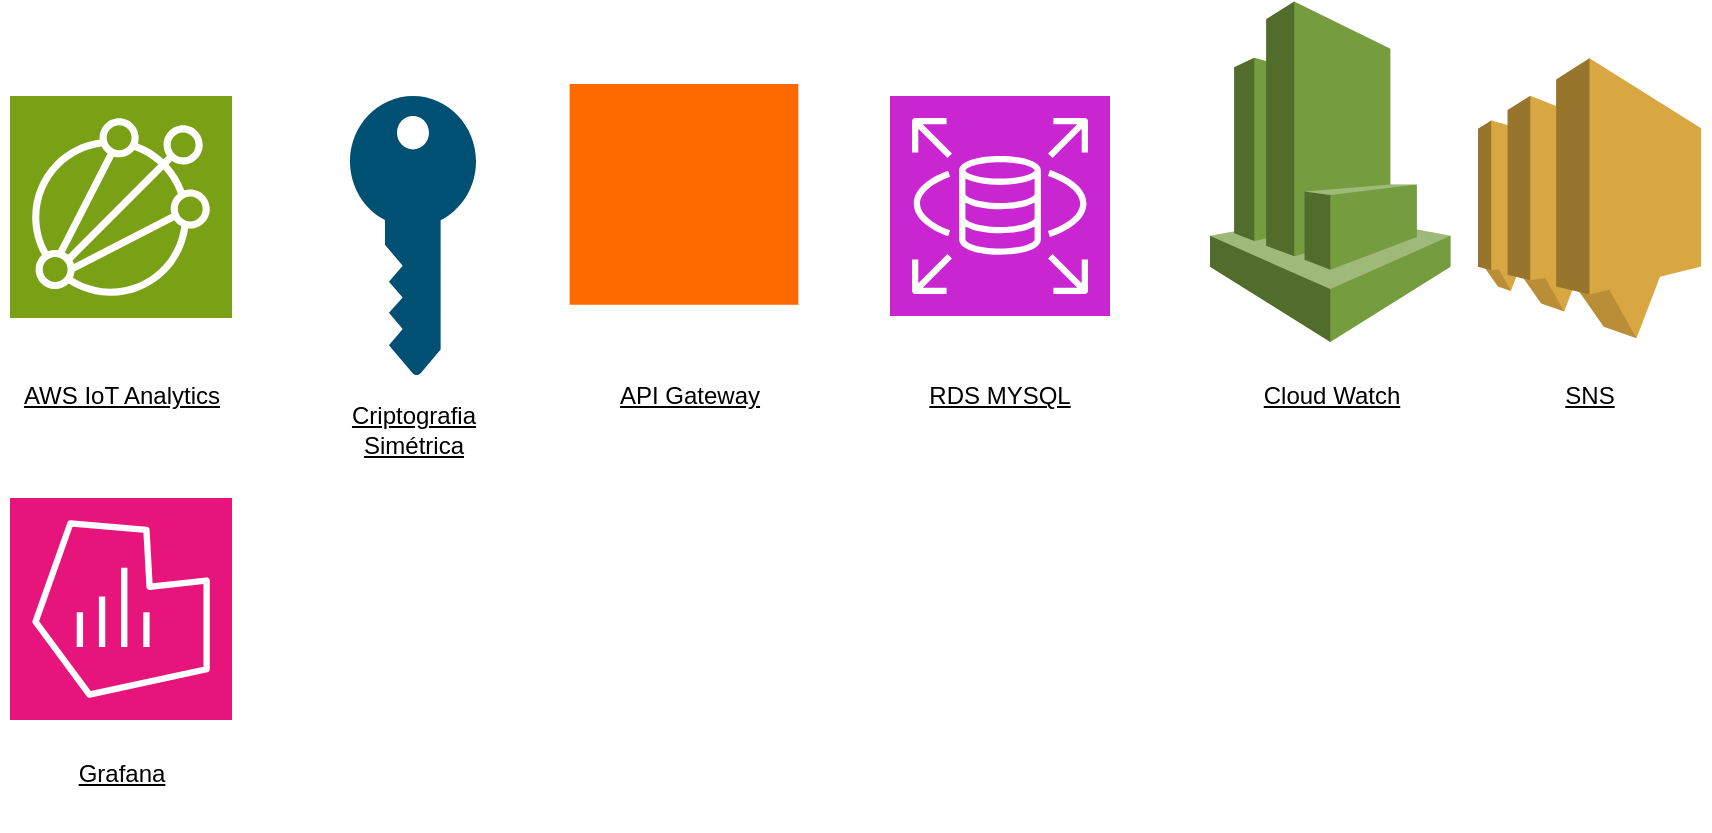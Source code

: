 <mxfile version="27.0.3">
  <diagram name="Página-1" id="XxBVSn2e1p1MuaNkhbZb">
    <mxGraphModel dx="1197" dy="1133" grid="1" gridSize="10" guides="1" tooltips="1" connect="1" arrows="1" fold="1" page="1" pageScale="1" pageWidth="1169" pageHeight="827" math="0" shadow="0">
      <root>
        <mxCell id="0" />
        <mxCell id="1" parent="0" />
        <mxCell id="G87gnfGh_C6f1je5w9Sp-18" value="" style="group" vertex="1" connectable="0" parent="1">
          <mxGeometry x="145.712" y="359" width="119.575" height="177.905" as="geometry" />
        </mxCell>
        <mxCell id="G87gnfGh_C6f1je5w9Sp-14" value="" style="sketch=0;points=[[0,0,0],[0.25,0,0],[0.5,0,0],[0.75,0,0],[1,0,0],[0,1,0],[0.25,1,0],[0.5,1,0],[0.75,1,0],[1,1,0],[0,0.25,0],[0,0.5,0],[0,0.75,0],[1,0.25,0],[1,0.5,0],[1,0.75,0]];outlineConnect=0;fontColor=#232F3E;fillColor=#7AA116;strokeColor=#ffffff;dashed=0;verticalLabelPosition=bottom;verticalAlign=top;align=center;html=1;fontSize=12;fontStyle=0;aspect=fixed;shape=mxgraph.aws4.resourceIcon;resIcon=mxgraph.aws4.iot_analytics;container=1;" vertex="1" parent="G87gnfGh_C6f1je5w9Sp-18">
          <mxGeometry x="4.288" width="111" height="111" as="geometry" />
        </mxCell>
        <mxCell id="G87gnfGh_C6f1je5w9Sp-15" value="AWS IoT Analytics" style="text;html=1;align=center;verticalAlign=middle;whiteSpace=wrap;rounded=0;fontStyle=4" vertex="1" parent="G87gnfGh_C6f1je5w9Sp-18">
          <mxGeometry y="122.994" width="119.575" height="54.911" as="geometry" />
        </mxCell>
        <mxCell id="G87gnfGh_C6f1je5w9Sp-19" value="" style="group" vertex="1" connectable="0" parent="1">
          <mxGeometry x="145.712" y="560" width="119.575" height="165.915" as="geometry" />
        </mxCell>
        <mxCell id="G87gnfGh_C6f1je5w9Sp-16" value="" style="sketch=0;points=[[0,0,0],[0.25,0,0],[0.5,0,0],[0.75,0,0],[1,0,0],[0,1,0],[0.25,1,0],[0.5,1,0],[0.75,1,0],[1,1,0],[0,0.25,0],[0,0.5,0],[0,0.75,0],[1,0.25,0],[1,0.5,0],[1,0.75,0]];points=[[0,0,0],[0.25,0,0],[0.5,0,0],[0.75,0,0],[1,0,0],[0,1,0],[0.25,1,0],[0.5,1,0],[0.75,1,0],[1,1,0],[0,0.25,0],[0,0.5,0],[0,0.75,0],[1,0.25,0],[1,0.5,0],[1,0.75,0]];outlineConnect=0;fontColor=#232F3E;fillColor=#E7157B;strokeColor=#ffffff;dashed=0;verticalLabelPosition=bottom;verticalAlign=top;align=center;html=1;fontSize=12;fontStyle=0;aspect=fixed;shape=mxgraph.aws4.resourceIcon;resIcon=mxgraph.aws4.managed_service_for_grafana;" vertex="1" parent="G87gnfGh_C6f1je5w9Sp-19">
          <mxGeometry x="4.288" width="111" height="111" as="geometry" />
        </mxCell>
        <mxCell id="G87gnfGh_C6f1je5w9Sp-17" value="Grafana" style="text;html=1;align=center;verticalAlign=middle;whiteSpace=wrap;rounded=0;fontStyle=4" vertex="1" parent="G87gnfGh_C6f1je5w9Sp-19">
          <mxGeometry y="111.004" width="119.575" height="54.911" as="geometry" />
        </mxCell>
        <mxCell id="G87gnfGh_C6f1je5w9Sp-20" value="" style="group" vertex="1" connectable="0" parent="1">
          <mxGeometry x="291.712" y="359" width="119.575" height="194.915" as="geometry" />
        </mxCell>
        <mxCell id="G87gnfGh_C6f1je5w9Sp-10" value="" style="points=[[0,0.5,0],[0.24,0,0],[0.5,0.28,0],[0.995,0.475,0],[0.5,0.72,0],[0.24,1,0]];verticalLabelPosition=bottom;sketch=0;html=1;verticalAlign=top;aspect=fixed;align=center;pointerEvents=1;shape=mxgraph.cisco19.key;fillColor=#005073;strokeColor=none;direction=south;container=1;" vertex="1" parent="G87gnfGh_C6f1je5w9Sp-20">
          <mxGeometry x="28.288" width="63" height="140" as="geometry" />
        </mxCell>
        <mxCell id="G87gnfGh_C6f1je5w9Sp-12" value="Criptografia&lt;br/&gt;Simétrica" style="text;html=1;align=center;verticalAlign=middle;whiteSpace=wrap;rounded=0;fontStyle=4" vertex="1" parent="G87gnfGh_C6f1je5w9Sp-20">
          <mxGeometry y="140.004" width="119.575" height="54.911" as="geometry" />
        </mxCell>
        <mxCell id="G87gnfGh_C6f1je5w9Sp-21" value="" style="group" vertex="1" connectable="0" parent="1">
          <mxGeometry x="429.812" y="352.998" width="119.575" height="183.087" as="geometry" />
        </mxCell>
        <mxCell id="G87gnfGh_C6f1je5w9Sp-1" value="" style="points=[];aspect=fixed;html=1;align=center;shadow=0;dashed=0;fillColor=#FF6A00;strokeColor=none;shape=mxgraph.alibaba_cloud.apigateway;fontStyle=4" vertex="1" parent="G87gnfGh_C6f1je5w9Sp-21">
          <mxGeometry x="0.0" width="114.355" height="110.389" as="geometry" />
        </mxCell>
        <mxCell id="G87gnfGh_C6f1je5w9Sp-2" value="API Gateway" style="text;html=1;align=center;verticalAlign=middle;whiteSpace=wrap;rounded=0;fontStyle=4" vertex="1" parent="G87gnfGh_C6f1je5w9Sp-21">
          <mxGeometry y="128.177" width="119.575" height="54.911" as="geometry" />
        </mxCell>
        <mxCell id="G87gnfGh_C6f1je5w9Sp-22" value="" style="group" vertex="1" connectable="0" parent="1">
          <mxGeometry x="585.212" y="359" width="119.575" height="177.085" as="geometry" />
        </mxCell>
        <mxCell id="G87gnfGh_C6f1je5w9Sp-4" value="" style="sketch=0;points=[[0,0,0],[0.25,0,0],[0.5,0,0],[0.75,0,0],[1,0,0],[0,1,0],[0.25,1,0],[0.5,1,0],[0.75,1,0],[1,1,0],[0,0.25,0],[0,0.5,0],[0,0.75,0],[1,0.25,0],[1,0.5,0],[1,0.75,0]];outlineConnect=0;fontColor=#232F3E;fillColor=#C925D1;strokeColor=#ffffff;dashed=0;verticalLabelPosition=bottom;verticalAlign=top;align=center;html=1;fontSize=12;fontStyle=0;aspect=fixed;shape=mxgraph.aws4.resourceIcon;resIcon=mxgraph.aws4.rds;" vertex="1" parent="G87gnfGh_C6f1je5w9Sp-22">
          <mxGeometry x="4.788" width="110" height="110" as="geometry" />
        </mxCell>
        <mxCell id="G87gnfGh_C6f1je5w9Sp-5" value="RDS MYSQL" style="text;html=1;align=center;verticalAlign=middle;whiteSpace=wrap;rounded=0;fontStyle=4" vertex="1" parent="G87gnfGh_C6f1je5w9Sp-22">
          <mxGeometry y="122.174" width="119.575" height="54.911" as="geometry" />
        </mxCell>
        <mxCell id="G87gnfGh_C6f1je5w9Sp-23" value="" style="group" vertex="1" connectable="0" parent="1">
          <mxGeometry x="749.995" y="311.775" width="120.305" height="224.312" as="geometry" />
        </mxCell>
        <mxCell id="G87gnfGh_C6f1je5w9Sp-6" value="" style="outlineConnect=0;dashed=0;verticalLabelPosition=bottom;verticalAlign=top;align=center;html=1;shape=mxgraph.aws3.cloudwatch;fillColor=#759C3E;gradientColor=none;fontStyle=4" vertex="1" parent="G87gnfGh_C6f1je5w9Sp-23">
          <mxGeometry width="120.305" height="170.224" as="geometry" />
        </mxCell>
        <mxCell id="G87gnfGh_C6f1je5w9Sp-7" value="Cloud Watch" style="text;html=1;align=center;verticalAlign=middle;whiteSpace=wrap;rounded=0;fontStyle=4" vertex="1" parent="G87gnfGh_C6f1je5w9Sp-23">
          <mxGeometry x="0.729" y="169.401" width="119.575" height="54.911" as="geometry" />
        </mxCell>
        <mxCell id="G87gnfGh_C6f1je5w9Sp-24" value="" style="group" vertex="1" connectable="0" parent="1">
          <mxGeometry x="879.995" y="340.14" width="119.575" height="195.942" as="geometry" />
        </mxCell>
        <mxCell id="G87gnfGh_C6f1je5w9Sp-8" value="" style="outlineConnect=0;dashed=0;verticalLabelPosition=bottom;verticalAlign=top;align=center;html=1;shape=mxgraph.aws3.sns;fillColor=#D9A741;gradientColor=none;fontStyle=4" vertex="1" parent="G87gnfGh_C6f1je5w9Sp-24">
          <mxGeometry x="4.01" width="111.555" height="140.023" as="geometry" />
        </mxCell>
        <mxCell id="G87gnfGh_C6f1je5w9Sp-9" value="SNS" style="text;html=1;align=center;verticalAlign=middle;whiteSpace=wrap;rounded=0;fontStyle=4" vertex="1" parent="G87gnfGh_C6f1je5w9Sp-24">
          <mxGeometry y="141.031" width="119.575" height="54.911" as="geometry" />
        </mxCell>
      </root>
    </mxGraphModel>
  </diagram>
</mxfile>
